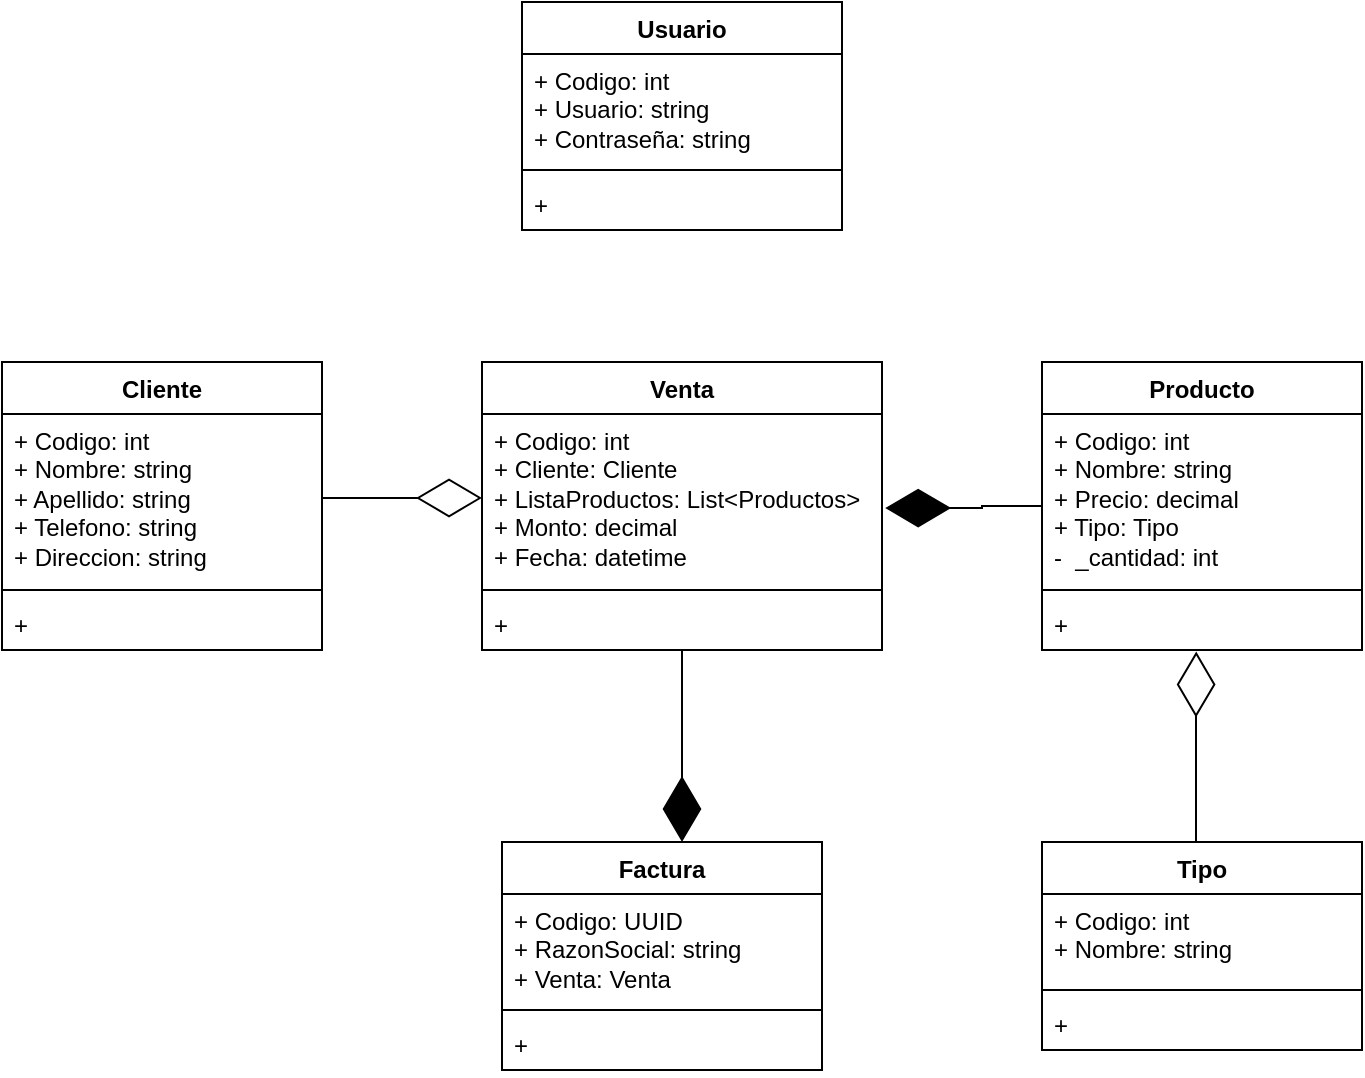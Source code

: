 <mxfile version="21.7.2" type="device">
  <diagram name="Page-1" id="kZDL2fRcrwACnIYOT5Pf">
    <mxGraphModel dx="1136" dy="559" grid="1" gridSize="10" guides="1" tooltips="1" connect="1" arrows="1" fold="1" page="1" pageScale="1" pageWidth="850" pageHeight="1100" math="0" shadow="0">
      <root>
        <mxCell id="0" />
        <mxCell id="1" parent="0" />
        <mxCell id="jc22MrI7BF7lhSzw0Lz7-1" value="Cliente" style="swimlane;fontStyle=1;align=center;verticalAlign=top;childLayout=stackLayout;horizontal=1;startSize=26;horizontalStack=0;resizeParent=1;resizeParentMax=0;resizeLast=0;collapsible=1;marginBottom=0;whiteSpace=wrap;html=1;" vertex="1" parent="1">
          <mxGeometry x="80" y="320" width="160" height="144" as="geometry" />
        </mxCell>
        <mxCell id="jc22MrI7BF7lhSzw0Lz7-2" value="+ Codigo: int&lt;br&gt;+ Nombre: string&lt;br&gt;+ Apellido: string&lt;br&gt;+ Telefono: string&lt;br&gt;+ Direccion: string&lt;br&gt;" style="text;strokeColor=none;fillColor=none;align=left;verticalAlign=top;spacingLeft=4;spacingRight=4;overflow=hidden;rotatable=0;points=[[0,0.5],[1,0.5]];portConstraint=eastwest;whiteSpace=wrap;html=1;" vertex="1" parent="jc22MrI7BF7lhSzw0Lz7-1">
          <mxGeometry y="26" width="160" height="84" as="geometry" />
        </mxCell>
        <mxCell id="jc22MrI7BF7lhSzw0Lz7-3" value="" style="line;strokeWidth=1;fillColor=none;align=left;verticalAlign=middle;spacingTop=-1;spacingLeft=3;spacingRight=3;rotatable=0;labelPosition=right;points=[];portConstraint=eastwest;strokeColor=inherit;" vertex="1" parent="jc22MrI7BF7lhSzw0Lz7-1">
          <mxGeometry y="110" width="160" height="8" as="geometry" />
        </mxCell>
        <mxCell id="jc22MrI7BF7lhSzw0Lz7-4" value="+&amp;nbsp;" style="text;strokeColor=none;fillColor=none;align=left;verticalAlign=top;spacingLeft=4;spacingRight=4;overflow=hidden;rotatable=0;points=[[0,0.5],[1,0.5]];portConstraint=eastwest;whiteSpace=wrap;html=1;" vertex="1" parent="jc22MrI7BF7lhSzw0Lz7-1">
          <mxGeometry y="118" width="160" height="26" as="geometry" />
        </mxCell>
        <mxCell id="jc22MrI7BF7lhSzw0Lz7-5" value="Venta" style="swimlane;fontStyle=1;align=center;verticalAlign=top;childLayout=stackLayout;horizontal=1;startSize=26;horizontalStack=0;resizeParent=1;resizeParentMax=0;resizeLast=0;collapsible=1;marginBottom=0;whiteSpace=wrap;html=1;" vertex="1" parent="1">
          <mxGeometry x="320" y="320" width="200" height="144" as="geometry" />
        </mxCell>
        <mxCell id="jc22MrI7BF7lhSzw0Lz7-6" value="+ Codigo: int&lt;br&gt;+ Cliente: Cliente&lt;br&gt;+ ListaProductos: List&amp;lt;Productos&amp;gt;&lt;br&gt;+ Monto: decimal&lt;br&gt;+ Fecha: datetime" style="text;strokeColor=none;fillColor=none;align=left;verticalAlign=top;spacingLeft=4;spacingRight=4;overflow=hidden;rotatable=0;points=[[0,0.5],[1,0.5]];portConstraint=eastwest;whiteSpace=wrap;html=1;" vertex="1" parent="jc22MrI7BF7lhSzw0Lz7-5">
          <mxGeometry y="26" width="200" height="84" as="geometry" />
        </mxCell>
        <mxCell id="jc22MrI7BF7lhSzw0Lz7-7" value="" style="line;strokeWidth=1;fillColor=none;align=left;verticalAlign=middle;spacingTop=-1;spacingLeft=3;spacingRight=3;rotatable=0;labelPosition=right;points=[];portConstraint=eastwest;strokeColor=inherit;" vertex="1" parent="jc22MrI7BF7lhSzw0Lz7-5">
          <mxGeometry y="110" width="200" height="8" as="geometry" />
        </mxCell>
        <mxCell id="jc22MrI7BF7lhSzw0Lz7-8" value="+&amp;nbsp;" style="text;strokeColor=none;fillColor=none;align=left;verticalAlign=top;spacingLeft=4;spacingRight=4;overflow=hidden;rotatable=0;points=[[0,0.5],[1,0.5]];portConstraint=eastwest;whiteSpace=wrap;html=1;" vertex="1" parent="jc22MrI7BF7lhSzw0Lz7-5">
          <mxGeometry y="118" width="200" height="26" as="geometry" />
        </mxCell>
        <mxCell id="jc22MrI7BF7lhSzw0Lz7-9" style="edgeStyle=orthogonalEdgeStyle;rounded=0;orthogonalLoop=1;jettySize=auto;html=1;entryX=0;entryY=0.5;entryDx=0;entryDy=0;endArrow=diamondThin;endFill=0;endSize=30;" edge="1" parent="1" source="jc22MrI7BF7lhSzw0Lz7-2" target="jc22MrI7BF7lhSzw0Lz7-6">
          <mxGeometry relative="1" as="geometry" />
        </mxCell>
        <mxCell id="jc22MrI7BF7lhSzw0Lz7-14" style="edgeStyle=orthogonalEdgeStyle;rounded=0;orthogonalLoop=1;jettySize=auto;html=1;entryX=1.008;entryY=0.56;entryDx=0;entryDy=0;entryPerimeter=0;endArrow=diamondThin;endFill=1;endSize=30;" edge="1" parent="1" source="jc22MrI7BF7lhSzw0Lz7-10" target="jc22MrI7BF7lhSzw0Lz7-6">
          <mxGeometry relative="1" as="geometry" />
        </mxCell>
        <mxCell id="jc22MrI7BF7lhSzw0Lz7-10" value="Producto" style="swimlane;fontStyle=1;align=center;verticalAlign=top;childLayout=stackLayout;horizontal=1;startSize=26;horizontalStack=0;resizeParent=1;resizeParentMax=0;resizeLast=0;collapsible=1;marginBottom=0;whiteSpace=wrap;html=1;" vertex="1" parent="1">
          <mxGeometry x="600" y="320" width="160" height="144" as="geometry" />
        </mxCell>
        <mxCell id="jc22MrI7BF7lhSzw0Lz7-11" value="+ Codigo: int&lt;br&gt;+ Nombre: string&lt;br&gt;+ Precio: decimal&lt;br&gt;+ Tipo: Tipo&lt;br&gt;-&amp;nbsp; _cantidad: int" style="text;strokeColor=none;fillColor=none;align=left;verticalAlign=top;spacingLeft=4;spacingRight=4;overflow=hidden;rotatable=0;points=[[0,0.5],[1,0.5]];portConstraint=eastwest;whiteSpace=wrap;html=1;" vertex="1" parent="jc22MrI7BF7lhSzw0Lz7-10">
          <mxGeometry y="26" width="160" height="84" as="geometry" />
        </mxCell>
        <mxCell id="jc22MrI7BF7lhSzw0Lz7-12" value="" style="line;strokeWidth=1;fillColor=none;align=left;verticalAlign=middle;spacingTop=-1;spacingLeft=3;spacingRight=3;rotatable=0;labelPosition=right;points=[];portConstraint=eastwest;strokeColor=inherit;" vertex="1" parent="jc22MrI7BF7lhSzw0Lz7-10">
          <mxGeometry y="110" width="160" height="8" as="geometry" />
        </mxCell>
        <mxCell id="jc22MrI7BF7lhSzw0Lz7-13" value="+&amp;nbsp;" style="text;strokeColor=none;fillColor=none;align=left;verticalAlign=top;spacingLeft=4;spacingRight=4;overflow=hidden;rotatable=0;points=[[0,0.5],[1,0.5]];portConstraint=eastwest;whiteSpace=wrap;html=1;" vertex="1" parent="jc22MrI7BF7lhSzw0Lz7-10">
          <mxGeometry y="118" width="160" height="26" as="geometry" />
        </mxCell>
        <mxCell id="jc22MrI7BF7lhSzw0Lz7-19" style="edgeStyle=orthogonalEdgeStyle;rounded=0;orthogonalLoop=1;jettySize=auto;html=1;entryX=0.482;entryY=1.029;entryDx=0;entryDy=0;entryPerimeter=0;endArrow=diamondThin;endFill=0;endSize=30;" edge="1" parent="1" source="jc22MrI7BF7lhSzw0Lz7-15" target="jc22MrI7BF7lhSzw0Lz7-13">
          <mxGeometry relative="1" as="geometry">
            <Array as="points">
              <mxPoint x="677" y="500" />
              <mxPoint x="677" y="500" />
            </Array>
          </mxGeometry>
        </mxCell>
        <mxCell id="jc22MrI7BF7lhSzw0Lz7-15" value="Tipo" style="swimlane;fontStyle=1;align=center;verticalAlign=top;childLayout=stackLayout;horizontal=1;startSize=26;horizontalStack=0;resizeParent=1;resizeParentMax=0;resizeLast=0;collapsible=1;marginBottom=0;whiteSpace=wrap;html=1;" vertex="1" parent="1">
          <mxGeometry x="600" y="560" width="160" height="104" as="geometry" />
        </mxCell>
        <mxCell id="jc22MrI7BF7lhSzw0Lz7-16" value="+ Codigo: int&lt;br&gt;+ Nombre: string&lt;br&gt;" style="text;strokeColor=none;fillColor=none;align=left;verticalAlign=top;spacingLeft=4;spacingRight=4;overflow=hidden;rotatable=0;points=[[0,0.5],[1,0.5]];portConstraint=eastwest;whiteSpace=wrap;html=1;" vertex="1" parent="jc22MrI7BF7lhSzw0Lz7-15">
          <mxGeometry y="26" width="160" height="44" as="geometry" />
        </mxCell>
        <mxCell id="jc22MrI7BF7lhSzw0Lz7-17" value="" style="line;strokeWidth=1;fillColor=none;align=left;verticalAlign=middle;spacingTop=-1;spacingLeft=3;spacingRight=3;rotatable=0;labelPosition=right;points=[];portConstraint=eastwest;strokeColor=inherit;" vertex="1" parent="jc22MrI7BF7lhSzw0Lz7-15">
          <mxGeometry y="70" width="160" height="8" as="geometry" />
        </mxCell>
        <mxCell id="jc22MrI7BF7lhSzw0Lz7-18" value="+&amp;nbsp;" style="text;strokeColor=none;fillColor=none;align=left;verticalAlign=top;spacingLeft=4;spacingRight=4;overflow=hidden;rotatable=0;points=[[0,0.5],[1,0.5]];portConstraint=eastwest;whiteSpace=wrap;html=1;" vertex="1" parent="jc22MrI7BF7lhSzw0Lz7-15">
          <mxGeometry y="78" width="160" height="26" as="geometry" />
        </mxCell>
        <mxCell id="jc22MrI7BF7lhSzw0Lz7-25" style="edgeStyle=orthogonalEdgeStyle;rounded=0;orthogonalLoop=1;jettySize=auto;html=1;entryX=0.5;entryY=1;entryDx=0;entryDy=0;startArrow=diamondThin;startFill=1;endArrow=none;endFill=0;targetPerimeterSpacing=0;sourcePerimeterSpacing=0;startSize=30;" edge="1" parent="1" source="jc22MrI7BF7lhSzw0Lz7-20" target="jc22MrI7BF7lhSzw0Lz7-5">
          <mxGeometry relative="1" as="geometry">
            <Array as="points">
              <mxPoint x="420" y="490" />
              <mxPoint x="420" y="490" />
            </Array>
          </mxGeometry>
        </mxCell>
        <mxCell id="jc22MrI7BF7lhSzw0Lz7-20" value="Factura" style="swimlane;fontStyle=1;align=center;verticalAlign=top;childLayout=stackLayout;horizontal=1;startSize=26;horizontalStack=0;resizeParent=1;resizeParentMax=0;resizeLast=0;collapsible=1;marginBottom=0;whiteSpace=wrap;html=1;" vertex="1" parent="1">
          <mxGeometry x="330" y="560" width="160" height="114" as="geometry" />
        </mxCell>
        <mxCell id="jc22MrI7BF7lhSzw0Lz7-21" value="+ Codigo: UUID&lt;br&gt;+ RazonSocial: string&lt;br&gt;+ Venta: Venta" style="text;strokeColor=none;fillColor=none;align=left;verticalAlign=top;spacingLeft=4;spacingRight=4;overflow=hidden;rotatable=0;points=[[0,0.5],[1,0.5]];portConstraint=eastwest;whiteSpace=wrap;html=1;" vertex="1" parent="jc22MrI7BF7lhSzw0Lz7-20">
          <mxGeometry y="26" width="160" height="54" as="geometry" />
        </mxCell>
        <mxCell id="jc22MrI7BF7lhSzw0Lz7-22" value="" style="line;strokeWidth=1;fillColor=none;align=left;verticalAlign=middle;spacingTop=-1;spacingLeft=3;spacingRight=3;rotatable=0;labelPosition=right;points=[];portConstraint=eastwest;strokeColor=inherit;" vertex="1" parent="jc22MrI7BF7lhSzw0Lz7-20">
          <mxGeometry y="80" width="160" height="8" as="geometry" />
        </mxCell>
        <mxCell id="jc22MrI7BF7lhSzw0Lz7-23" value="+&amp;nbsp;" style="text;strokeColor=none;fillColor=none;align=left;verticalAlign=top;spacingLeft=4;spacingRight=4;overflow=hidden;rotatable=0;points=[[0,0.5],[1,0.5]];portConstraint=eastwest;whiteSpace=wrap;html=1;" vertex="1" parent="jc22MrI7BF7lhSzw0Lz7-20">
          <mxGeometry y="88" width="160" height="26" as="geometry" />
        </mxCell>
        <mxCell id="jc22MrI7BF7lhSzw0Lz7-26" value="Usuario" style="swimlane;fontStyle=1;align=center;verticalAlign=top;childLayout=stackLayout;horizontal=1;startSize=26;horizontalStack=0;resizeParent=1;resizeParentMax=0;resizeLast=0;collapsible=1;marginBottom=0;whiteSpace=wrap;html=1;" vertex="1" parent="1">
          <mxGeometry x="340" y="140" width="160" height="114" as="geometry" />
        </mxCell>
        <mxCell id="jc22MrI7BF7lhSzw0Lz7-27" value="+ Codigo: int&lt;br&gt;+ Usuario: string&lt;br&gt;+ Contraseña: string" style="text;strokeColor=none;fillColor=none;align=left;verticalAlign=top;spacingLeft=4;spacingRight=4;overflow=hidden;rotatable=0;points=[[0,0.5],[1,0.5]];portConstraint=eastwest;whiteSpace=wrap;html=1;" vertex="1" parent="jc22MrI7BF7lhSzw0Lz7-26">
          <mxGeometry y="26" width="160" height="54" as="geometry" />
        </mxCell>
        <mxCell id="jc22MrI7BF7lhSzw0Lz7-28" value="" style="line;strokeWidth=1;fillColor=none;align=left;verticalAlign=middle;spacingTop=-1;spacingLeft=3;spacingRight=3;rotatable=0;labelPosition=right;points=[];portConstraint=eastwest;strokeColor=inherit;" vertex="1" parent="jc22MrI7BF7lhSzw0Lz7-26">
          <mxGeometry y="80" width="160" height="8" as="geometry" />
        </mxCell>
        <mxCell id="jc22MrI7BF7lhSzw0Lz7-29" value="+&amp;nbsp;" style="text;strokeColor=none;fillColor=none;align=left;verticalAlign=top;spacingLeft=4;spacingRight=4;overflow=hidden;rotatable=0;points=[[0,0.5],[1,0.5]];portConstraint=eastwest;whiteSpace=wrap;html=1;" vertex="1" parent="jc22MrI7BF7lhSzw0Lz7-26">
          <mxGeometry y="88" width="160" height="26" as="geometry" />
        </mxCell>
      </root>
    </mxGraphModel>
  </diagram>
</mxfile>
